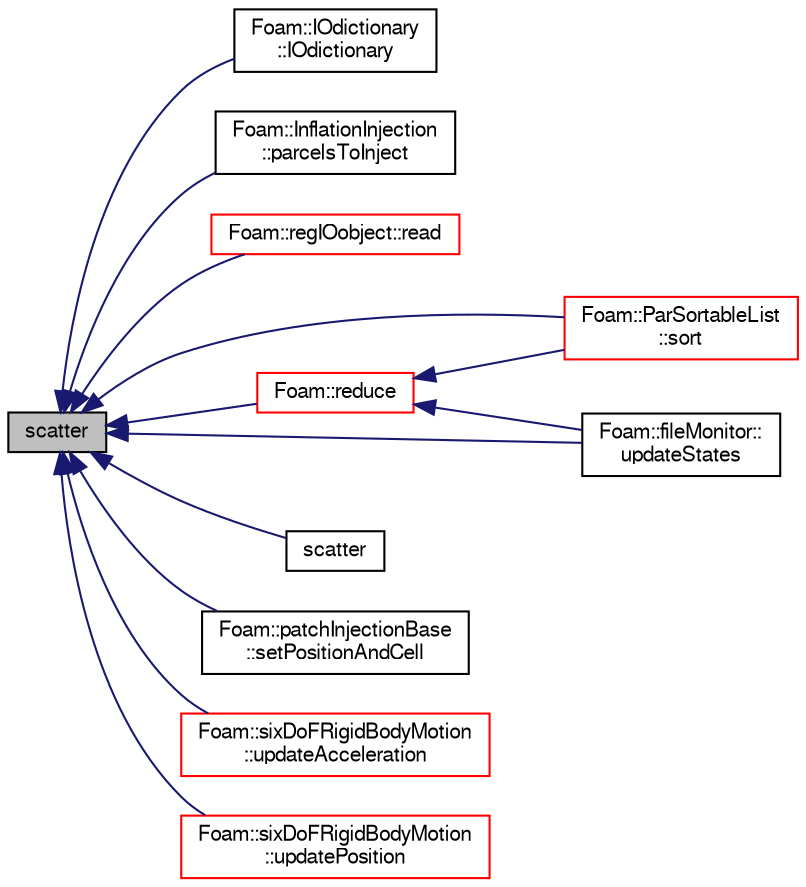 digraph "scatter"
{
  bgcolor="transparent";
  edge [fontname="FreeSans",fontsize="10",labelfontname="FreeSans",labelfontsize="10"];
  node [fontname="FreeSans",fontsize="10",shape=record];
  rankdir="LR";
  Node1 [label="scatter",height=0.2,width=0.4,color="black", fillcolor="grey75", style="filled" fontcolor="black"];
  Node1 -> Node2 [dir="back",color="midnightblue",fontsize="10",style="solid",fontname="FreeSans"];
  Node2 [label="Foam::IOdictionary\l::IOdictionary",height=0.2,width=0.4,color="black",URL="$a01135.html#a668d1ac4fd646613b3a8063bd830a724",tooltip="Construct given an IOobject. "];
  Node1 -> Node3 [dir="back",color="midnightblue",fontsize="10",style="solid",fontname="FreeSans"];
  Node3 [label="Foam::InflationInjection\l::parcelsToInject",height=0.2,width=0.4,color="black",URL="$a01061.html#a4c4730db6620caeb697dfb15e7ed265a",tooltip="Number of parcels to introduce relative to SOI. "];
  Node1 -> Node4 [dir="back",color="midnightblue",fontsize="10",style="solid",fontname="FreeSans"];
  Node4 [label="Foam::regIOobject::read",height=0.2,width=0.4,color="red",URL="$a02084.html#af816873151ddb0126e98bb2f914d8ed5",tooltip="Read object. "];
  Node1 -> Node5 [dir="back",color="midnightblue",fontsize="10",style="solid",fontname="FreeSans"];
  Node5 [label="Foam::reduce",height=0.2,width=0.4,color="red",URL="$a10237.html#a7ffd6af4acc2eb9ba72ee296b5ecda23"];
  Node5 -> Node6 [dir="back",color="midnightblue",fontsize="10",style="solid",fontname="FreeSans"];
  Node6 [label="Foam::ParSortableList\l::sort",height=0.2,width=0.4,color="red",URL="$a01721.html#a47fdc9eea42b6975cdc835bb2e08810e",tooltip="(stable) sort the list (if changed after construction time) "];
  Node5 -> Node7 [dir="back",color="midnightblue",fontsize="10",style="solid",fontname="FreeSans"];
  Node7 [label="Foam::fileMonitor::\lupdateStates",height=0.2,width=0.4,color="black",URL="$a00756.html#a7c5c7dcfc971f9b2f4c5892f3984c26e",tooltip="Check state of all files. Updates state_. "];
  Node1 -> Node8 [dir="back",color="midnightblue",fontsize="10",style="solid",fontname="FreeSans"];
  Node8 [label="scatter",height=0.2,width=0.4,color="black",URL="$a01959.html#a63d91b461287f5aefacfa52d92123a9d",tooltip="Like above but switches between linear/tree communication. "];
  Node1 -> Node9 [dir="back",color="midnightblue",fontsize="10",style="solid",fontname="FreeSans"];
  Node9 [label="Foam::patchInjectionBase\l::setPositionAndCell",height=0.2,width=0.4,color="black",URL="$a01752.html#a2be87394634fdebc9510fbd86c3814d4",tooltip="Set the injection position and owner cell, tetFace and tetPt. "];
  Node1 -> Node6 [dir="back",color="midnightblue",fontsize="10",style="solid",fontname="FreeSans"];
  Node1 -> Node10 [dir="back",color="midnightblue",fontsize="10",style="solid",fontname="FreeSans"];
  Node10 [label="Foam::sixDoFRigidBodyMotion\l::updateAcceleration",height=0.2,width=0.4,color="red",URL="$a02260.html#a48e7b0a80138d8bc4ee29df4c5505cfa",tooltip="Second leapfrog velocity adjust part. "];
  Node1 -> Node11 [dir="back",color="midnightblue",fontsize="10",style="solid",fontname="FreeSans"];
  Node11 [label="Foam::sixDoFRigidBodyMotion\l::updatePosition",height=0.2,width=0.4,color="red",URL="$a02260.html#a566a8e50dd66f7359a4fe8010cf29e23",tooltip="First leapfrog velocity adjust and motion part, required. "];
  Node1 -> Node7 [dir="back",color="midnightblue",fontsize="10",style="solid",fontname="FreeSans"];
}
